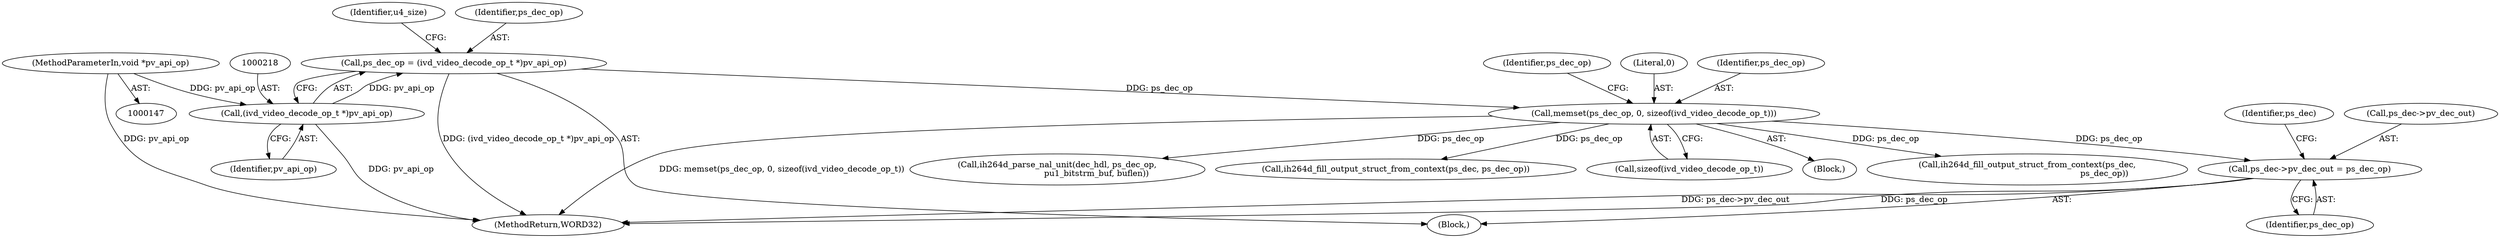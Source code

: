 digraph "0_Android_326fe991a4b7971e8aeaf4ac775491dd8abd85bb@pointer" {
"1000237" [label="(Call,ps_dec->pv_dec_out = ps_dec_op)"];
"1000227" [label="(Call,memset(ps_dec_op, 0, sizeof(ivd_video_decode_op_t)))"];
"1000215" [label="(Call,ps_dec_op = (ivd_video_decode_op_t *)pv_api_op)"];
"1000217" [label="(Call,(ivd_video_decode_op_t *)pv_api_op)"];
"1000150" [label="(MethodParameterIn,void *pv_api_op)"];
"1000219" [label="(Identifier,pv_api_op)"];
"1000241" [label="(Identifier,ps_dec_op)"];
"1000237" [label="(Call,ps_dec->pv_dec_out = ps_dec_op)"];
"1000234" [label="(Identifier,ps_dec_op)"];
"1000150" [label="(MethodParameterIn,void *pv_api_op)"];
"1000245" [label="(Identifier,ps_dec)"];
"1001291" [label="(Call,ih264d_parse_nal_unit(dec_hdl, ps_dec_op,\n                              pu1_bitstrm_buf, buflen))"];
"1002027" [label="(Call,ih264d_fill_output_struct_from_context(ps_dec, ps_dec_op))"];
"1000230" [label="(Call,sizeof(ivd_video_decode_op_t))"];
"1002147" [label="(MethodReturn,WORD32)"];
"1000227" [label="(Call,memset(ps_dec_op, 0, sizeof(ivd_video_decode_op_t)))"];
"1000220" [label="(Block,)"];
"1000229" [label="(Literal,0)"];
"1000223" [label="(Identifier,u4_size)"];
"1000238" [label="(Call,ps_dec->pv_dec_out)"];
"1000215" [label="(Call,ps_dec_op = (ivd_video_decode_op_t *)pv_api_op)"];
"1000151" [label="(Block,)"];
"1001253" [label="(Call,ih264d_fill_output_struct_from_context(ps_dec,\n                                                           ps_dec_op))"];
"1000216" [label="(Identifier,ps_dec_op)"];
"1000217" [label="(Call,(ivd_video_decode_op_t *)pv_api_op)"];
"1000228" [label="(Identifier,ps_dec_op)"];
"1000237" -> "1000151"  [label="AST: "];
"1000237" -> "1000241"  [label="CFG: "];
"1000238" -> "1000237"  [label="AST: "];
"1000241" -> "1000237"  [label="AST: "];
"1000245" -> "1000237"  [label="CFG: "];
"1000237" -> "1002147"  [label="DDG: ps_dec->pv_dec_out"];
"1000237" -> "1002147"  [label="DDG: ps_dec_op"];
"1000227" -> "1000237"  [label="DDG: ps_dec_op"];
"1000227" -> "1000220"  [label="AST: "];
"1000227" -> "1000230"  [label="CFG: "];
"1000228" -> "1000227"  [label="AST: "];
"1000229" -> "1000227"  [label="AST: "];
"1000230" -> "1000227"  [label="AST: "];
"1000234" -> "1000227"  [label="CFG: "];
"1000227" -> "1002147"  [label="DDG: memset(ps_dec_op, 0, sizeof(ivd_video_decode_op_t))"];
"1000215" -> "1000227"  [label="DDG: ps_dec_op"];
"1000227" -> "1001253"  [label="DDG: ps_dec_op"];
"1000227" -> "1001291"  [label="DDG: ps_dec_op"];
"1000227" -> "1002027"  [label="DDG: ps_dec_op"];
"1000215" -> "1000151"  [label="AST: "];
"1000215" -> "1000217"  [label="CFG: "];
"1000216" -> "1000215"  [label="AST: "];
"1000217" -> "1000215"  [label="AST: "];
"1000223" -> "1000215"  [label="CFG: "];
"1000215" -> "1002147"  [label="DDG: (ivd_video_decode_op_t *)pv_api_op"];
"1000217" -> "1000215"  [label="DDG: pv_api_op"];
"1000217" -> "1000219"  [label="CFG: "];
"1000218" -> "1000217"  [label="AST: "];
"1000219" -> "1000217"  [label="AST: "];
"1000217" -> "1002147"  [label="DDG: pv_api_op"];
"1000150" -> "1000217"  [label="DDG: pv_api_op"];
"1000150" -> "1000147"  [label="AST: "];
"1000150" -> "1002147"  [label="DDG: pv_api_op"];
}
